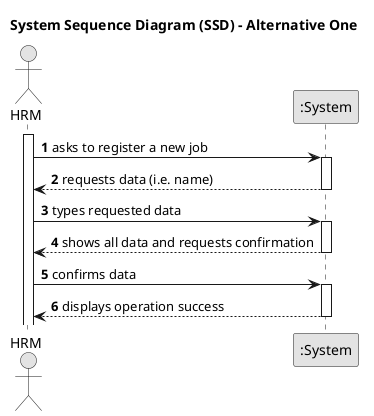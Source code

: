 @startuml
skinparam monochrome true
skinparam packageStyle rectangle
skinparam shadowing false

title System Sequence Diagram (SSD) - Alternative One

autonumber

actor "HRM" as Employee
participant ":System" as System

activate Employee

    Employee -> System : asks to register a new job
    activate System

        System --> Employee : requests data (i.e. name)
    deactivate System

    Employee -> System : types requested data
    activate System


        System --> Employee : shows all data and requests confirmation
    deactivate System

    Employee -> System : confirms data
    activate System

        System --> Employee : displays operation success
    deactivate System

@enduml